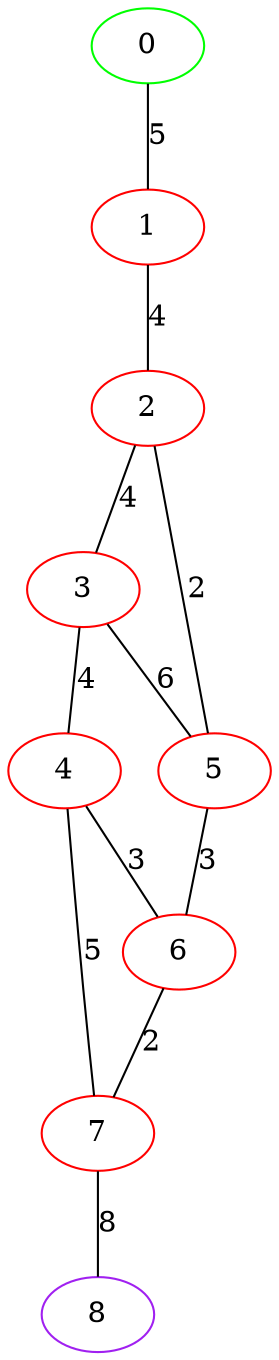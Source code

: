 graph "" {
0 [color=green, weight=2];
1 [color=red, weight=1];
2 [color=red, weight=1];
3 [color=red, weight=1];
4 [color=red, weight=1];
5 [color=red, weight=1];
6 [color=red, weight=1];
7 [color=red, weight=1];
8 [color=purple, weight=4];
0 -- 1  [key=0, label=5];
1 -- 2  [key=0, label=4];
2 -- 3  [key=0, label=4];
2 -- 5  [key=0, label=2];
3 -- 4  [key=0, label=4];
3 -- 5  [key=0, label=6];
4 -- 6  [key=0, label=3];
4 -- 7  [key=0, label=5];
5 -- 6  [key=0, label=3];
6 -- 7  [key=0, label=2];
7 -- 8  [key=0, label=8];
}
